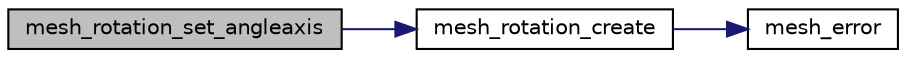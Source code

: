 digraph "mesh_rotation_set_angleaxis"
{
  edge [fontname="Helvetica",fontsize="10",labelfontname="Helvetica",labelfontsize="10"];
  node [fontname="Helvetica",fontsize="10",shape=record];
  rankdir="LR";
  Node1 [label="mesh_rotation_set_angleaxis",height=0.2,width=0.4,color="black", fillcolor="grey75", style="filled", fontcolor="black"];
  Node1 -> Node2 [color="midnightblue",fontsize="10",style="solid",fontname="Helvetica"];
  Node2 [label="mesh_rotation_create",height=0.2,width=0.4,color="black", fillcolor="white", style="filled",URL="$meshtransform_8c.html#a6b79d595773fbb6a574e1ed8fa67674c",tooltip="Creates a new rotation. "];
  Node2 -> Node3 [color="midnightblue",fontsize="10",style="solid",fontname="Helvetica"];
  Node3 [label="mesh_error",height=0.2,width=0.4,color="black", fillcolor="white", style="filled",URL="$mesherror_8c.html#ae7b8a7a865a69704e4ed00410111749a",tooltip="Displays error message and exits. "];
}

